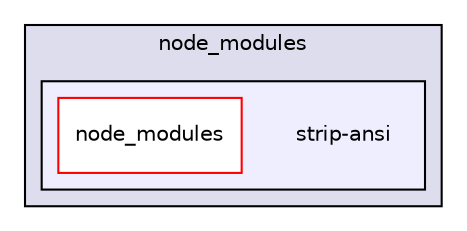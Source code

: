 digraph "gulp-src/node_modules/gulp-uglify/node_modules/fancy-log/node_modules/chalk/node_modules/strip-ansi" {
  compound=true
  node [ fontsize="10", fontname="Helvetica"];
  edge [ labelfontsize="10", labelfontname="Helvetica"];
  subgraph clusterdir_84708774be81118f6ade075f9831130b {
    graph [ bgcolor="#ddddee", pencolor="black", label="node_modules" fontname="Helvetica", fontsize="10", URL="dir_84708774be81118f6ade075f9831130b.html"]
  subgraph clusterdir_1b11d63a33e9a16f346afd709c514a9d {
    graph [ bgcolor="#eeeeff", pencolor="black", label="" URL="dir_1b11d63a33e9a16f346afd709c514a9d.html"];
    dir_1b11d63a33e9a16f346afd709c514a9d [shape=plaintext label="strip-ansi"];
    dir_cc4d1158439e2f9f47b3db5ba8bded62 [shape=box label="node_modules" color="red" fillcolor="white" style="filled" URL="dir_cc4d1158439e2f9f47b3db5ba8bded62.html"];
  }
  }
}
